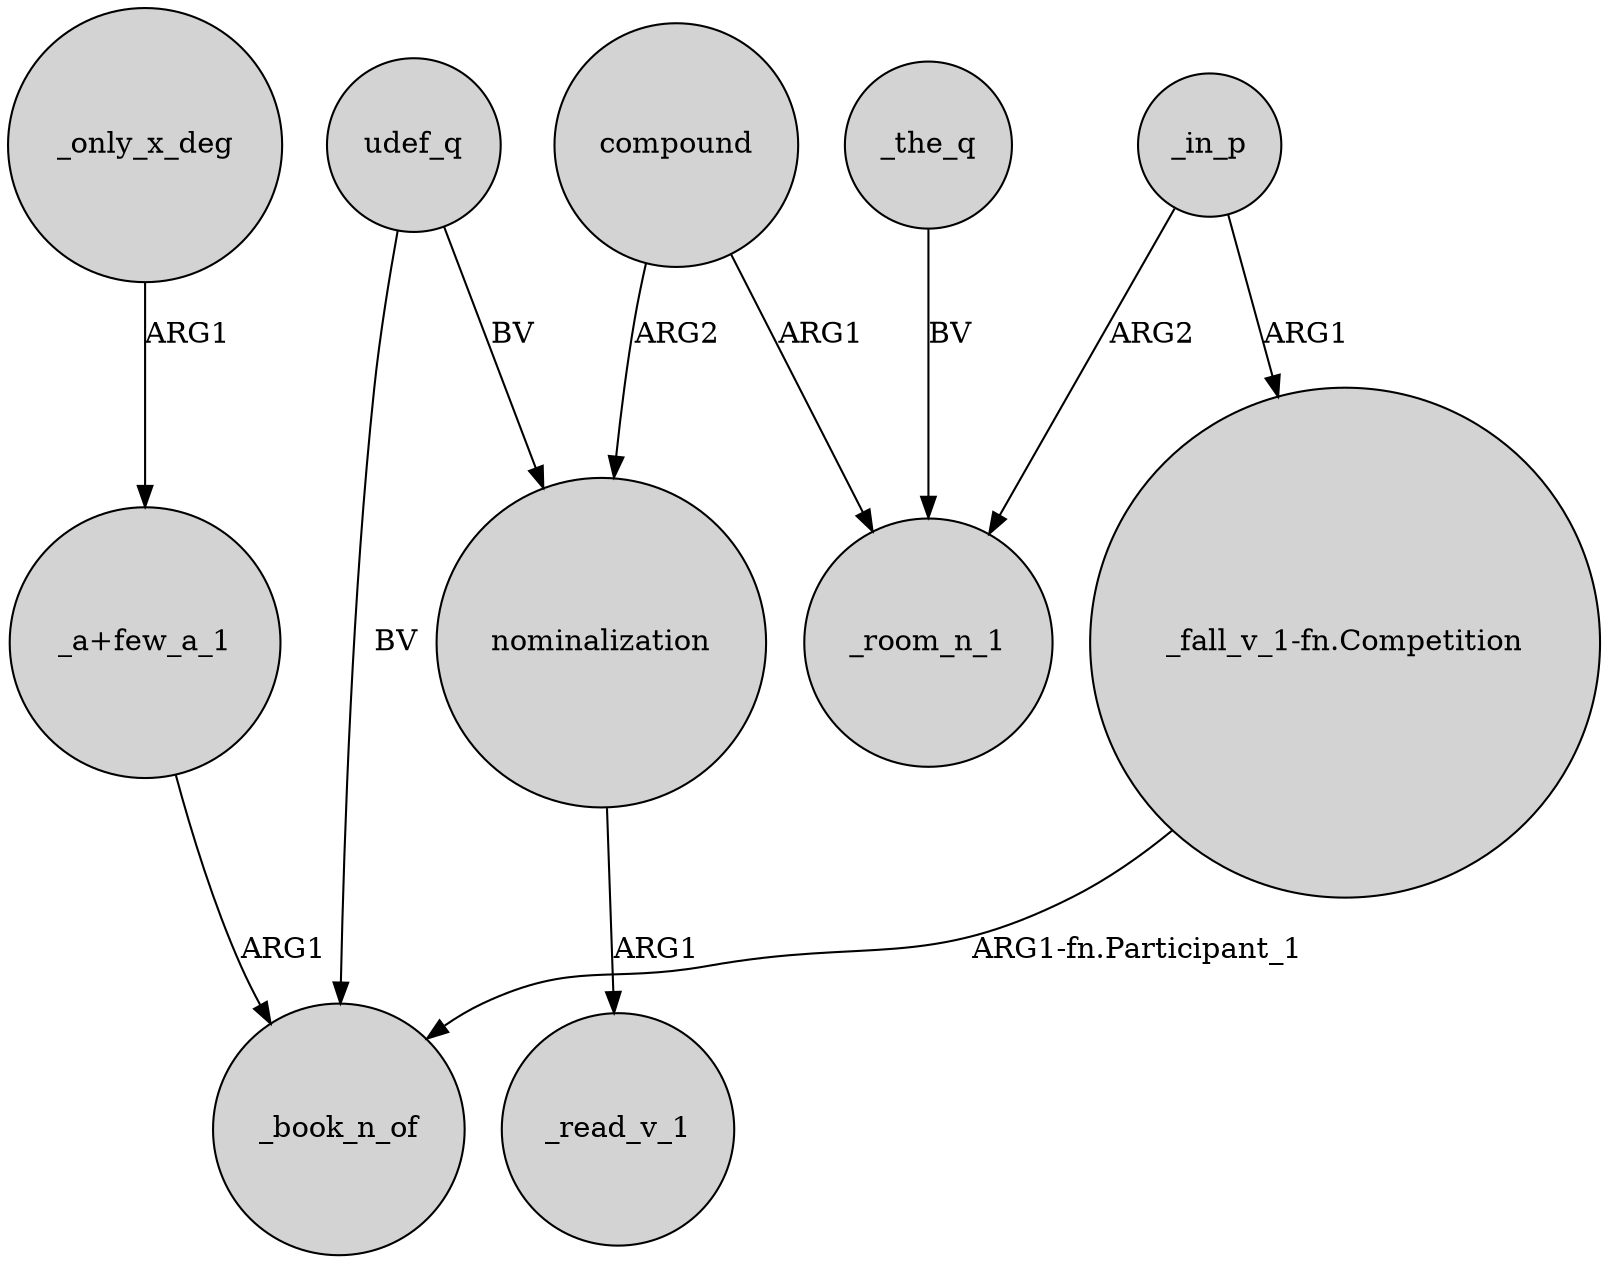 digraph {
	node [shape=circle style=filled]
	_only_x_deg -> "_a+few_a_1" [label=ARG1]
	udef_q -> _book_n_of [label=BV]
	_the_q -> _room_n_1 [label=BV]
	"_a+few_a_1" -> _book_n_of [label=ARG1]
	nominalization -> _read_v_1 [label=ARG1]
	_in_p -> "_fall_v_1-fn.Competition" [label=ARG1]
	compound -> _room_n_1 [label=ARG1]
	compound -> nominalization [label=ARG2]
	_in_p -> _room_n_1 [label=ARG2]
	"_fall_v_1-fn.Competition" -> _book_n_of [label="ARG1-fn.Participant_1"]
	udef_q -> nominalization [label=BV]
}
